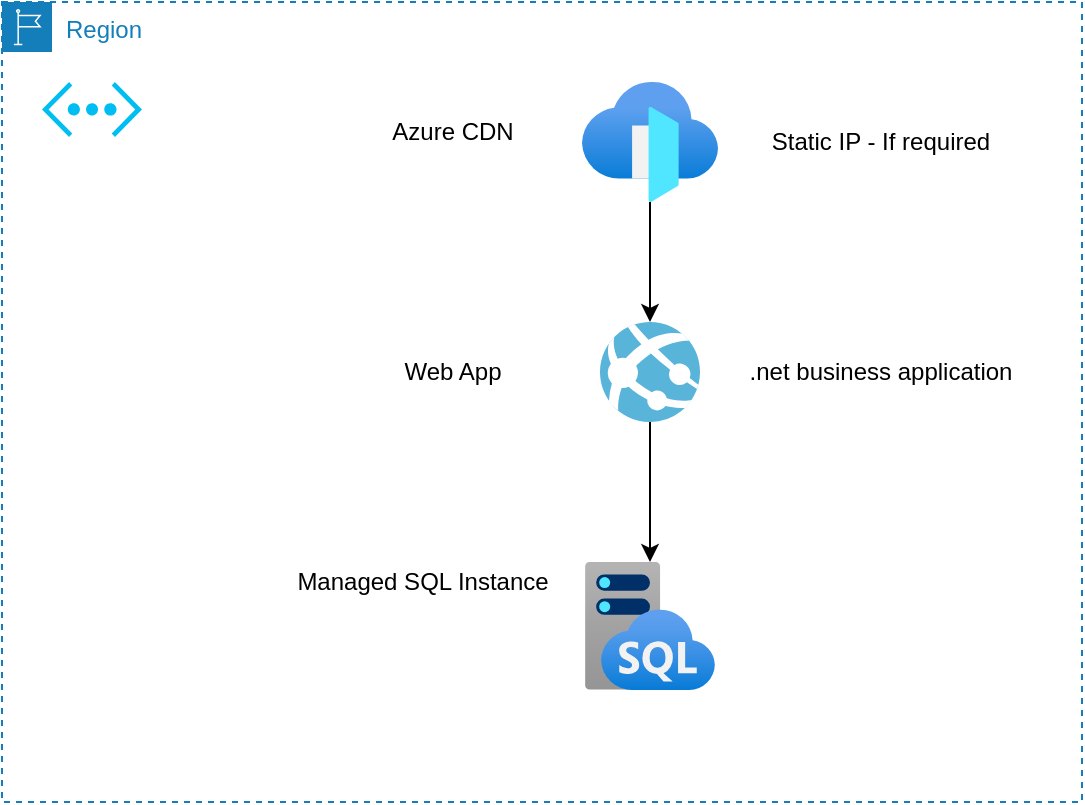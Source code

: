 <mxfile version="20.8.18" type="github"><diagram name="Page-1" id="pGbZt3IQp9KmOvJk3b4b"><mxGraphModel dx="954" dy="535" grid="1" gridSize="10" guides="1" tooltips="1" connect="1" arrows="1" fold="1" page="1" pageScale="1" pageWidth="827" pageHeight="1169" math="0" shadow="0"><root><mxCell id="0"/><mxCell id="1" parent="0"/><mxCell id="pCn1fPeC0pUsI7wqalHM-2" value="Region" style="points=[[0,0],[0.25,0],[0.5,0],[0.75,0],[1,0],[1,0.25],[1,0.5],[1,0.75],[1,1],[0.75,1],[0.5,1],[0.25,1],[0,1],[0,0.75],[0,0.5],[0,0.25]];outlineConnect=0;gradientColor=none;html=1;whiteSpace=wrap;fontSize=12;fontStyle=0;container=1;pointerEvents=0;collapsible=0;recursiveResize=0;shape=mxgraph.aws4.group;grIcon=mxgraph.aws4.group_region;strokeColor=#147EBA;fillColor=none;verticalAlign=top;align=left;spacingLeft=30;fontColor=#147EBA;dashed=1;" parent="1" vertex="1"><mxGeometry x="40" y="40" width="540" height="400" as="geometry"/></mxCell><mxCell id="pCn1fPeC0pUsI7wqalHM-4" value="Azure CDN" style="text;html=1;align=center;verticalAlign=middle;resizable=0;points=[];autosize=1;strokeColor=none;fillColor=none;" parent="pCn1fPeC0pUsI7wqalHM-2" vertex="1"><mxGeometry x="185" y="50" width="80" height="30" as="geometry"/></mxCell><mxCell id="pCn1fPeC0pUsI7wqalHM-13" style="edgeStyle=orthogonalEdgeStyle;rounded=0;orthogonalLoop=1;jettySize=auto;html=1;" parent="pCn1fPeC0pUsI7wqalHM-2" source="pCn1fPeC0pUsI7wqalHM-6" target="pCn1fPeC0pUsI7wqalHM-12" edge="1"><mxGeometry relative="1" as="geometry"/></mxCell><mxCell id="pCn1fPeC0pUsI7wqalHM-6" value="" style="sketch=0;aspect=fixed;html=1;points=[];align=center;image;fontSize=12;image=img/lib/mscae/App_Services.svg;" parent="pCn1fPeC0pUsI7wqalHM-2" vertex="1"><mxGeometry x="299" y="160" width="50" height="50" as="geometry"/></mxCell><mxCell id="pCn1fPeC0pUsI7wqalHM-12" value="" style="aspect=fixed;html=1;points=[];align=center;image;fontSize=12;image=img/lib/azure2/databases/SQL_Managed_Instance.svg;" parent="pCn1fPeC0pUsI7wqalHM-2" vertex="1"><mxGeometry x="291.5" y="280" width="65" height="64" as="geometry"/></mxCell><mxCell id="pCn1fPeC0pUsI7wqalHM-20" value="Web App" style="text;html=1;align=center;verticalAlign=middle;resizable=0;points=[];autosize=1;strokeColor=none;fillColor=none;" parent="pCn1fPeC0pUsI7wqalHM-2" vertex="1"><mxGeometry x="190" y="170" width="70" height="30" as="geometry"/></mxCell><mxCell id="pCn1fPeC0pUsI7wqalHM-22" style="edgeStyle=orthogonalEdgeStyle;rounded=0;orthogonalLoop=1;jettySize=auto;html=1;" parent="pCn1fPeC0pUsI7wqalHM-2" source="pCn1fPeC0pUsI7wqalHM-21" target="pCn1fPeC0pUsI7wqalHM-6" edge="1"><mxGeometry relative="1" as="geometry"/></mxCell><mxCell id="pCn1fPeC0pUsI7wqalHM-21" value="" style="aspect=fixed;html=1;points=[];align=center;image;fontSize=12;image=img/lib/azure2/networking/Front_Doors.svg;" parent="pCn1fPeC0pUsI7wqalHM-2" vertex="1"><mxGeometry x="290" y="40" width="68" height="60" as="geometry"/></mxCell><mxCell id="pCn1fPeC0pUsI7wqalHM-24" value="" style="verticalLabelPosition=bottom;html=1;verticalAlign=top;align=center;strokeColor=none;fillColor=#00BEF2;shape=mxgraph.azure.virtual_network;pointerEvents=1;" parent="pCn1fPeC0pUsI7wqalHM-2" vertex="1"><mxGeometry x="20" y="40" width="50" height="27.5" as="geometry"/></mxCell><mxCell id="pCn1fPeC0pUsI7wqalHM-25" value="Static IP - If required" style="text;html=1;align=center;verticalAlign=middle;resizable=0;points=[];autosize=1;strokeColor=none;fillColor=none;" parent="pCn1fPeC0pUsI7wqalHM-2" vertex="1"><mxGeometry x="374" y="55" width="130" height="30" as="geometry"/></mxCell><mxCell id="pCn1fPeC0pUsI7wqalHM-26" value=".net business application" style="text;html=1;align=center;verticalAlign=middle;resizable=0;points=[];autosize=1;strokeColor=none;fillColor=none;" parent="pCn1fPeC0pUsI7wqalHM-2" vertex="1"><mxGeometry x="364" y="170" width="150" height="30" as="geometry"/></mxCell><mxCell id="pCn1fPeC0pUsI7wqalHM-23" value="Managed SQL Instance" style="text;html=1;align=center;verticalAlign=middle;resizable=0;points=[];autosize=1;strokeColor=none;fillColor=none;" parent="1" vertex="1"><mxGeometry x="175" y="315" width="150" height="30" as="geometry"/></mxCell></root></mxGraphModel></diagram></mxfile>